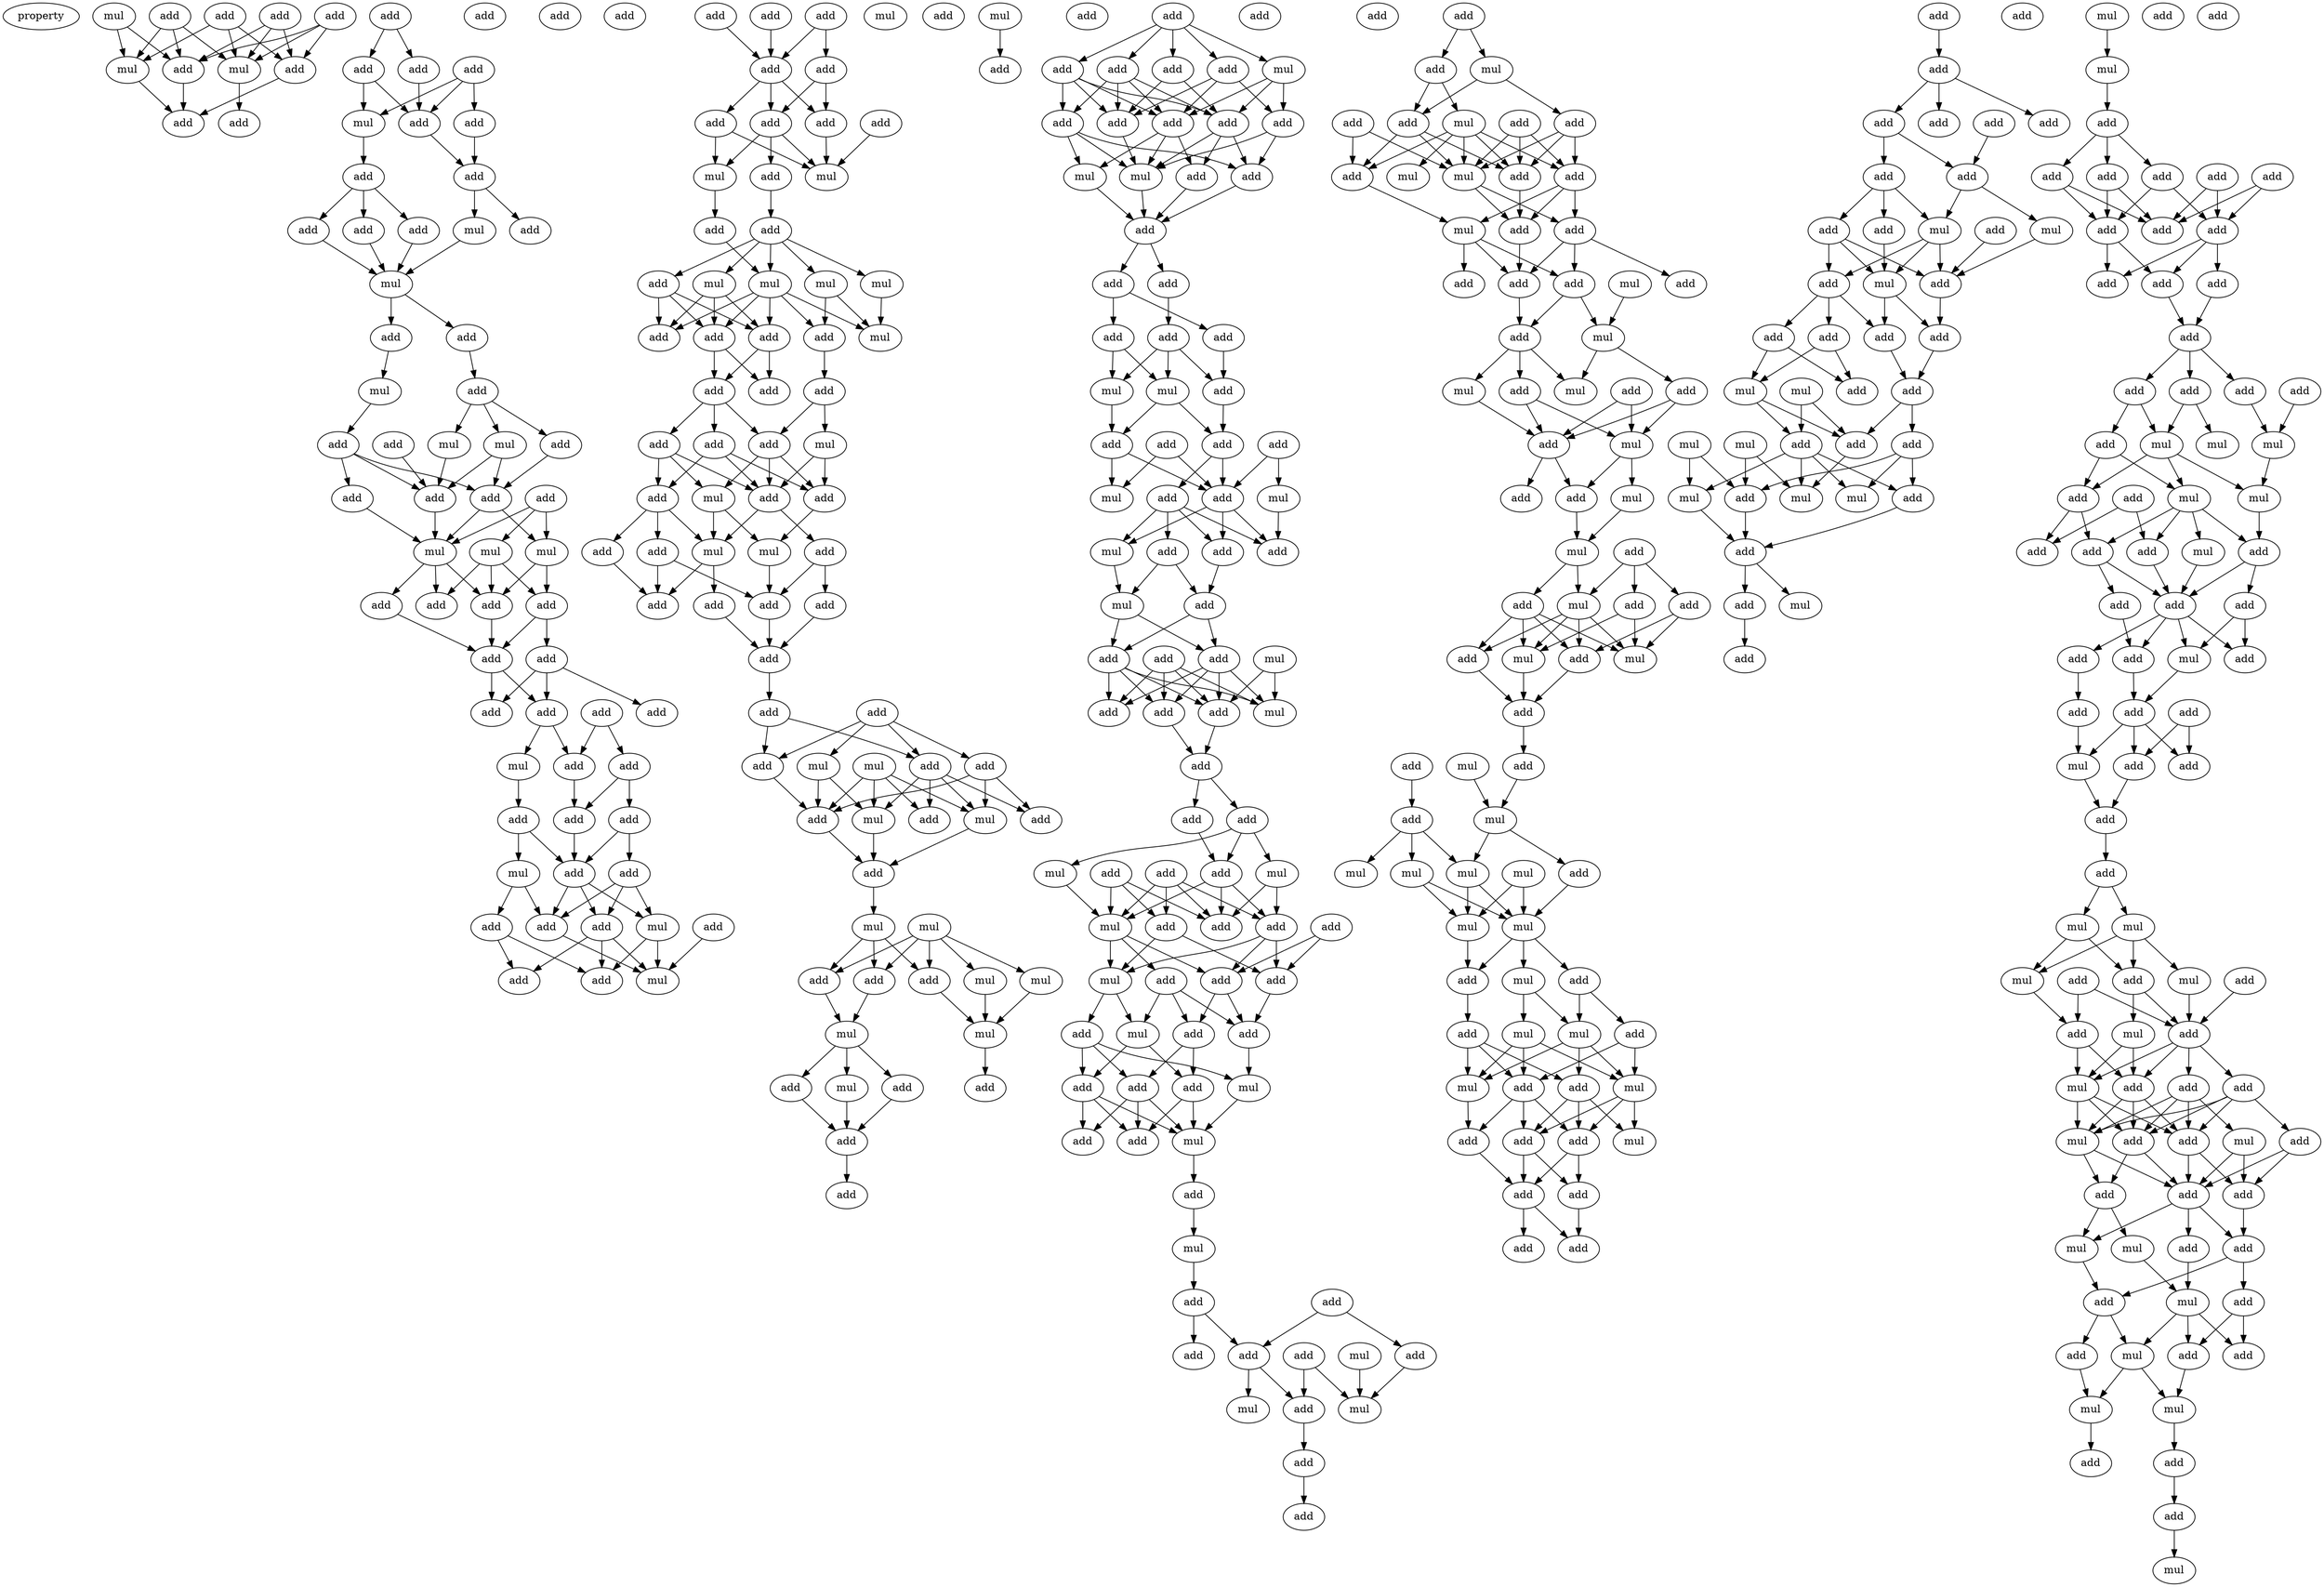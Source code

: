digraph {
    node [fontcolor=black]
    property [mul=2,lf=1.5]
    0 [ label = add ];
    1 [ label = mul ];
    2 [ label = add ];
    3 [ label = add ];
    4 [ label = add ];
    5 [ label = add ];
    6 [ label = mul ];
    7 [ label = add ];
    8 [ label = mul ];
    9 [ label = add ];
    10 [ label = add ];
    11 [ label = add ];
    12 [ label = add ];
    13 [ label = add ];
    14 [ label = add ];
    15 [ label = mul ];
    16 [ label = add ];
    17 [ label = add ];
    18 [ label = add ];
    19 [ label = add ];
    20 [ label = mul ];
    21 [ label = add ];
    22 [ label = add ];
    23 [ label = add ];
    24 [ label = add ];
    25 [ label = mul ];
    26 [ label = add ];
    27 [ label = add ];
    28 [ label = add ];
    29 [ label = mul ];
    30 [ label = add ];
    31 [ label = add ];
    32 [ label = add ];
    33 [ label = mul ];
    34 [ label = mul ];
    35 [ label = add ];
    36 [ label = add ];
    37 [ label = add ];
    38 [ label = add ];
    39 [ label = mul ];
    40 [ label = mul ];
    41 [ label = mul ];
    42 [ label = add ];
    43 [ label = add ];
    44 [ label = add ];
    45 [ label = add ];
    46 [ label = add ];
    47 [ label = add ];
    48 [ label = add ];
    49 [ label = add ];
    50 [ label = add ];
    51 [ label = add ];
    52 [ label = add ];
    53 [ label = add ];
    54 [ label = add ];
    55 [ label = mul ];
    56 [ label = add ];
    57 [ label = add ];
    58 [ label = add ];
    59 [ label = mul ];
    60 [ label = add ];
    61 [ label = add ];
    62 [ label = add ];
    63 [ label = add ];
    64 [ label = mul ];
    65 [ label = add ];
    66 [ label = add ];
    67 [ label = add ];
    68 [ label = mul ];
    69 [ label = add ];
    70 [ label = add ];
    71 [ label = add ];
    72 [ label = add ];
    73 [ label = add ];
    74 [ label = mul ];
    75 [ label = add ];
    76 [ label = add ];
    77 [ label = add ];
    78 [ label = add ];
    79 [ label = add ];
    80 [ label = add ];
    81 [ label = add ];
    82 [ label = mul ];
    83 [ label = mul ];
    84 [ label = add ];
    85 [ label = add ];
    86 [ label = add ];
    87 [ label = mul ];
    88 [ label = mul ];
    89 [ label = mul ];
    90 [ label = mul ];
    91 [ label = add ];
    92 [ label = add ];
    93 [ label = add ];
    94 [ label = add ];
    95 [ label = mul ];
    96 [ label = add ];
    97 [ label = add ];
    98 [ label = add ];
    99 [ label = add ];
    100 [ label = add ];
    101 [ label = add ];
    102 [ label = add ];
    103 [ label = mul ];
    104 [ label = add ];
    105 [ label = add ];
    106 [ label = mul ];
    107 [ label = add ];
    108 [ label = mul ];
    109 [ label = add ];
    110 [ label = add ];
    111 [ label = add ];
    112 [ label = mul ];
    113 [ label = add ];
    114 [ label = add ];
    115 [ label = add ];
    116 [ label = add ];
    117 [ label = add ];
    118 [ label = add ];
    119 [ label = add ];
    120 [ label = add ];
    121 [ label = add ];
    122 [ label = add ];
    123 [ label = mul ];
    124 [ label = mul ];
    125 [ label = add ];
    126 [ label = mul ];
    127 [ label = mul ];
    128 [ label = add ];
    129 [ label = add ];
    130 [ label = add ];
    131 [ label = mul ];
    132 [ label = mul ];
    133 [ label = add ];
    134 [ label = mul ];
    135 [ label = add ];
    136 [ label = add ];
    137 [ label = mul ];
    138 [ label = mul ];
    139 [ label = mul ];
    140 [ label = add ];
    141 [ label = add ];
    142 [ label = mul ];
    143 [ label = add ];
    144 [ label = add ];
    145 [ label = add ];
    146 [ label = add ];
    147 [ label = mul ];
    148 [ label = add ];
    149 [ label = add ];
    150 [ label = add ];
    151 [ label = add ];
    152 [ label = add ];
    153 [ label = add ];
    154 [ label = add ];
    155 [ label = mul ];
    156 [ label = add ];
    157 [ label = add ];
    158 [ label = add ];
    159 [ label = add ];
    160 [ label = add ];
    161 [ label = add ];
    162 [ label = mul ];
    163 [ label = mul ];
    164 [ label = add ];
    165 [ label = add ];
    166 [ label = add ];
    167 [ label = add ];
    168 [ label = add ];
    169 [ label = add ];
    170 [ label = add ];
    171 [ label = add ];
    172 [ label = add ];
    173 [ label = mul ];
    174 [ label = mul ];
    175 [ label = add ];
    176 [ label = add ];
    177 [ label = add ];
    178 [ label = add ];
    179 [ label = add ];
    180 [ label = mul ];
    181 [ label = add ];
    182 [ label = mul ];
    183 [ label = add ];
    184 [ label = add ];
    185 [ label = mul ];
    186 [ label = add ];
    187 [ label = mul ];
    188 [ label = add ];
    189 [ label = add ];
    190 [ label = mul ];
    191 [ label = add ];
    192 [ label = add ];
    193 [ label = add ];
    194 [ label = add ];
    195 [ label = add ];
    196 [ label = mul ];
    197 [ label = add ];
    198 [ label = add ];
    199 [ label = add ];
    200 [ label = mul ];
    201 [ label = add ];
    202 [ label = add ];
    203 [ label = add ];
    204 [ label = mul ];
    205 [ label = mul ];
    206 [ label = add ];
    207 [ label = add ];
    208 [ label = add ];
    209 [ label = add ];
    210 [ label = mul ];
    211 [ label = add ];
    212 [ label = add ];
    213 [ label = add ];
    214 [ label = mul ];
    215 [ label = add ];
    216 [ label = add ];
    217 [ label = add ];
    218 [ label = add ];
    219 [ label = add ];
    220 [ label = mul ];
    221 [ label = add ];
    222 [ label = add ];
    223 [ label = mul ];
    224 [ label = add ];
    225 [ label = add ];
    226 [ label = mul ];
    227 [ label = add ];
    228 [ label = add ];
    229 [ label = add ];
    230 [ label = add ];
    231 [ label = mul ];
    232 [ label = add ];
    233 [ label = add ];
    234 [ label = mul ];
    235 [ label = add ];
    236 [ label = mul ];
    237 [ label = add ];
    238 [ label = add ];
    239 [ label = add ];
    240 [ label = add ];
    241 [ label = add ];
    242 [ label = mul ];
    243 [ label = mul ];
    244 [ label = add ];
    245 [ label = add ];
    246 [ label = add ];
    247 [ label = add ];
    248 [ label = mul ];
    249 [ label = add ];
    250 [ label = add ];
    251 [ label = mul ];
    252 [ label = add ];
    253 [ label = mul ];
    254 [ label = add ];
    255 [ label = add ];
    256 [ label = add ];
    257 [ label = mul ];
    258 [ label = add ];
    259 [ label = add ];
    260 [ label = add ];
    261 [ label = mul ];
    262 [ label = add ];
    263 [ label = add ];
    264 [ label = mul ];
    265 [ label = add ];
    266 [ label = mul ];
    267 [ label = add ];
    268 [ label = add ];
    269 [ label = mul ];
    270 [ label = add ];
    271 [ label = mul ];
    272 [ label = add ];
    273 [ label = mul ];
    274 [ label = add ];
    275 [ label = add ];
    276 [ label = add ];
    277 [ label = mul ];
    278 [ label = add ];
    279 [ label = add ];
    280 [ label = mul ];
    281 [ label = add ];
    282 [ label = mul ];
    283 [ label = add ];
    284 [ label = add ];
    285 [ label = mul ];
    286 [ label = add ];
    287 [ label = add ];
    288 [ label = mul ];
    289 [ label = mul ];
    290 [ label = mul ];
    291 [ label = mul ];
    292 [ label = mul ];
    293 [ label = add ];
    294 [ label = mul ];
    295 [ label = mul ];
    296 [ label = add ];
    297 [ label = mul ];
    298 [ label = add ];
    299 [ label = mul ];
    300 [ label = add ];
    301 [ label = mul ];
    302 [ label = add ];
    303 [ label = mul ];
    304 [ label = mul ];
    305 [ label = add ];
    306 [ label = add ];
    307 [ label = add ];
    308 [ label = mul ];
    309 [ label = add ];
    310 [ label = add ];
    311 [ label = add ];
    312 [ label = add ];
    313 [ label = add ];
    314 [ label = add ];
    315 [ label = add ];
    316 [ label = add ];
    317 [ label = add ];
    318 [ label = add ];
    319 [ label = add ];
    320 [ label = add ];
    321 [ label = add ];
    322 [ label = add ];
    323 [ label = add ];
    324 [ label = add ];
    325 [ label = mul ];
    326 [ label = mul ];
    327 [ label = add ];
    328 [ label = add ];
    329 [ label = mul ];
    330 [ label = add ];
    331 [ label = add ];
    332 [ label = add ];
    333 [ label = add ];
    334 [ label = add ];
    335 [ label = add ];
    336 [ label = add ];
    337 [ label = mul ];
    338 [ label = add ];
    339 [ label = mul ];
    340 [ label = mul ];
    341 [ label = add ];
    342 [ label = add ];
    343 [ label = add ];
    344 [ label = mul ];
    345 [ label = mul ];
    346 [ label = add ];
    347 [ label = add ];
    348 [ label = mul ];
    349 [ label = mul ];
    350 [ label = add ];
    351 [ label = add ];
    352 [ label = mul ];
    353 [ label = mul ];
    354 [ label = add ];
    355 [ label = mul ];
    356 [ label = add ];
    357 [ label = add ];
    358 [ label = add ];
    359 [ label = add ];
    360 [ label = add ];
    361 [ label = add ];
    362 [ label = add ];
    363 [ label = add ];
    364 [ label = add ];
    365 [ label = add ];
    366 [ label = add ];
    367 [ label = add ];
    368 [ label = add ];
    369 [ label = add ];
    370 [ label = add ];
    371 [ label = add ];
    372 [ label = add ];
    373 [ label = add ];
    374 [ label = add ];
    375 [ label = mul ];
    376 [ label = mul ];
    377 [ label = mul ];
    378 [ label = add ];
    379 [ label = add ];
    380 [ label = mul ];
    381 [ label = mul ];
    382 [ label = mul ];
    383 [ label = add ];
    384 [ label = add ];
    385 [ label = add ];
    386 [ label = add ];
    387 [ label = add ];
    388 [ label = add ];
    389 [ label = add ];
    390 [ label = add ];
    391 [ label = mul ];
    392 [ label = add ];
    393 [ label = add ];
    394 [ label = add ];
    395 [ label = add ];
    396 [ label = add ];
    397 [ label = mul ];
    398 [ label = add ];
    399 [ label = add ];
    400 [ label = add ];
    401 [ label = add ];
    402 [ label = mul ];
    403 [ label = mul ];
    404 [ label = mul ];
    405 [ label = add ];
    406 [ label = add ];
    407 [ label = add ];
    408 [ label = mul ];
    409 [ label = add ];
    410 [ label = mul ];
    411 [ label = add ];
    412 [ label = mul ];
    413 [ label = add ];
    414 [ label = add ];
    415 [ label = add ];
    416 [ label = mul ];
    417 [ label = add ];
    418 [ label = add ];
    419 [ label = mul ];
    420 [ label = add ];
    421 [ label = add ];
    422 [ label = add ];
    423 [ label = add ];
    424 [ label = add ];
    425 [ label = mul ];
    426 [ label = add ];
    427 [ label = mul ];
    428 [ label = add ];
    429 [ label = add ];
    430 [ label = mul ];
    431 [ label = mul ];
    432 [ label = add ];
    433 [ label = add ];
    434 [ label = add ];
    435 [ label = mul ];
    436 [ label = mul ];
    437 [ label = add ];
    438 [ label = add ];
    439 [ label = add ];
    440 [ label = mul ];
    441 [ label = add ];
    0 -> 5 [ name = 0 ];
    0 -> 7 [ name = 1 ];
    0 -> 8 [ name = 2 ];
    1 -> 5 [ name = 3 ];
    1 -> 6 [ name = 4 ];
    2 -> 5 [ name = 5 ];
    2 -> 6 [ name = 6 ];
    2 -> 8 [ name = 7 ];
    3 -> 5 [ name = 8 ];
    3 -> 7 [ name = 9 ];
    3 -> 8 [ name = 10 ];
    4 -> 6 [ name = 11 ];
    4 -> 7 [ name = 12 ];
    4 -> 8 [ name = 13 ];
    5 -> 10 [ name = 14 ];
    6 -> 10 [ name = 15 ];
    7 -> 10 [ name = 16 ];
    8 -> 9 [ name = 17 ];
    11 -> 12 [ name = 18 ];
    11 -> 14 [ name = 19 ];
    12 -> 17 [ name = 20 ];
    13 -> 15 [ name = 21 ];
    13 -> 16 [ name = 22 ];
    13 -> 17 [ name = 23 ];
    14 -> 15 [ name = 24 ];
    14 -> 17 [ name = 25 ];
    15 -> 18 [ name = 26 ];
    16 -> 19 [ name = 27 ];
    17 -> 19 [ name = 28 ];
    18 -> 21 [ name = 29 ];
    18 -> 23 [ name = 30 ];
    18 -> 24 [ name = 31 ];
    19 -> 20 [ name = 32 ];
    19 -> 22 [ name = 33 ];
    20 -> 25 [ name = 34 ];
    21 -> 25 [ name = 35 ];
    23 -> 25 [ name = 36 ];
    24 -> 25 [ name = 37 ];
    25 -> 26 [ name = 38 ];
    25 -> 27 [ name = 39 ];
    26 -> 29 [ name = 40 ];
    27 -> 28 [ name = 41 ];
    28 -> 30 [ name = 42 ];
    28 -> 33 [ name = 43 ];
    28 -> 34 [ name = 44 ];
    29 -> 31 [ name = 45 ];
    30 -> 35 [ name = 46 ];
    31 -> 35 [ name = 47 ];
    31 -> 37 [ name = 48 ];
    31 -> 38 [ name = 49 ];
    32 -> 37 [ name = 50 ];
    33 -> 35 [ name = 51 ];
    33 -> 37 [ name = 52 ];
    34 -> 37 [ name = 53 ];
    35 -> 39 [ name = 54 ];
    35 -> 41 [ name = 55 ];
    36 -> 39 [ name = 56 ];
    36 -> 40 [ name = 57 ];
    36 -> 41 [ name = 58 ];
    37 -> 41 [ name = 59 ];
    38 -> 41 [ name = 60 ];
    39 -> 42 [ name = 61 ];
    39 -> 43 [ name = 62 ];
    40 -> 42 [ name = 63 ];
    40 -> 43 [ name = 64 ];
    40 -> 45 [ name = 65 ];
    41 -> 43 [ name = 66 ];
    41 -> 44 [ name = 67 ];
    41 -> 45 [ name = 68 ];
    42 -> 46 [ name = 69 ];
    42 -> 47 [ name = 70 ];
    43 -> 47 [ name = 71 ];
    44 -> 47 [ name = 72 ];
    46 -> 48 [ name = 73 ];
    46 -> 49 [ name = 74 ];
    46 -> 50 [ name = 75 ];
    47 -> 48 [ name = 76 ];
    47 -> 49 [ name = 77 ];
    49 -> 54 [ name = 78 ];
    49 -> 55 [ name = 79 ];
    51 -> 53 [ name = 80 ];
    51 -> 54 [ name = 81 ];
    53 -> 56 [ name = 82 ];
    53 -> 57 [ name = 83 ];
    54 -> 57 [ name = 84 ];
    55 -> 58 [ name = 85 ];
    56 -> 60 [ name = 86 ];
    56 -> 61 [ name = 87 ];
    57 -> 61 [ name = 88 ];
    58 -> 59 [ name = 89 ];
    58 -> 61 [ name = 90 ];
    59 -> 62 [ name = 91 ];
    59 -> 63 [ name = 92 ];
    60 -> 62 [ name = 93 ];
    60 -> 64 [ name = 94 ];
    60 -> 65 [ name = 95 ];
    61 -> 62 [ name = 96 ];
    61 -> 64 [ name = 97 ];
    61 -> 65 [ name = 98 ];
    62 -> 68 [ name = 99 ];
    63 -> 67 [ name = 100 ];
    63 -> 69 [ name = 101 ];
    64 -> 67 [ name = 102 ];
    64 -> 68 [ name = 103 ];
    65 -> 67 [ name = 104 ];
    65 -> 68 [ name = 105 ];
    65 -> 69 [ name = 106 ];
    66 -> 68 [ name = 107 ];
    72 -> 76 [ name = 108 ];
    73 -> 76 [ name = 109 ];
    75 -> 76 [ name = 110 ];
    75 -> 77 [ name = 111 ];
    76 -> 78 [ name = 112 ];
    76 -> 79 [ name = 113 ];
    76 -> 81 [ name = 114 ];
    77 -> 78 [ name = 115 ];
    77 -> 79 [ name = 116 ];
    78 -> 83 [ name = 117 ];
    79 -> 82 [ name = 118 ];
    79 -> 83 [ name = 119 ];
    79 -> 84 [ name = 120 ];
    80 -> 83 [ name = 121 ];
    81 -> 82 [ name = 122 ];
    81 -> 83 [ name = 123 ];
    82 -> 85 [ name = 124 ];
    84 -> 86 [ name = 125 ];
    85 -> 90 [ name = 126 ];
    86 -> 87 [ name = 127 ];
    86 -> 88 [ name = 128 ];
    86 -> 89 [ name = 129 ];
    86 -> 90 [ name = 130 ];
    86 -> 91 [ name = 131 ];
    87 -> 94 [ name = 132 ];
    87 -> 95 [ name = 133 ];
    88 -> 92 [ name = 134 ];
    88 -> 93 [ name = 135 ];
    88 -> 96 [ name = 136 ];
    89 -> 95 [ name = 137 ];
    90 -> 92 [ name = 138 ];
    90 -> 93 [ name = 139 ];
    90 -> 94 [ name = 140 ];
    90 -> 95 [ name = 141 ];
    90 -> 96 [ name = 142 ];
    91 -> 92 [ name = 143 ];
    91 -> 93 [ name = 144 ];
    91 -> 96 [ name = 145 ];
    93 -> 97 [ name = 146 ];
    93 -> 99 [ name = 147 ];
    94 -> 98 [ name = 148 ];
    96 -> 97 [ name = 149 ];
    96 -> 99 [ name = 150 ];
    97 -> 100 [ name = 151 ];
    97 -> 101 [ name = 152 ];
    97 -> 102 [ name = 153 ];
    98 -> 102 [ name = 154 ];
    98 -> 103 [ name = 155 ];
    100 -> 104 [ name = 156 ];
    100 -> 105 [ name = 157 ];
    100 -> 107 [ name = 158 ];
    101 -> 104 [ name = 159 ];
    101 -> 106 [ name = 160 ];
    101 -> 107 [ name = 161 ];
    102 -> 104 [ name = 162 ];
    102 -> 105 [ name = 163 ];
    102 -> 106 [ name = 164 ];
    103 -> 104 [ name = 165 ];
    103 -> 105 [ name = 166 ];
    104 -> 109 [ name = 167 ];
    104 -> 112 [ name = 168 ];
    105 -> 108 [ name = 169 ];
    106 -> 108 [ name = 170 ];
    106 -> 112 [ name = 171 ];
    107 -> 110 [ name = 172 ];
    107 -> 111 [ name = 173 ];
    107 -> 112 [ name = 174 ];
    108 -> 115 [ name = 175 ];
    109 -> 115 [ name = 176 ];
    109 -> 116 [ name = 177 ];
    110 -> 114 [ name = 178 ];
    110 -> 115 [ name = 179 ];
    111 -> 114 [ name = 180 ];
    112 -> 113 [ name = 181 ];
    112 -> 114 [ name = 182 ];
    113 -> 117 [ name = 183 ];
    115 -> 117 [ name = 184 ];
    116 -> 117 [ name = 185 ];
    117 -> 118 [ name = 186 ];
    118 -> 120 [ name = 187 ];
    118 -> 122 [ name = 188 ];
    119 -> 120 [ name = 189 ];
    119 -> 121 [ name = 190 ];
    119 -> 122 [ name = 191 ];
    119 -> 123 [ name = 192 ];
    120 -> 128 [ name = 193 ];
    121 -> 125 [ name = 194 ];
    121 -> 127 [ name = 195 ];
    121 -> 128 [ name = 196 ];
    122 -> 125 [ name = 197 ];
    122 -> 126 [ name = 198 ];
    122 -> 127 [ name = 199 ];
    122 -> 129 [ name = 200 ];
    123 -> 126 [ name = 201 ];
    123 -> 128 [ name = 202 ];
    124 -> 126 [ name = 203 ];
    124 -> 127 [ name = 204 ];
    124 -> 128 [ name = 205 ];
    124 -> 129 [ name = 206 ];
    126 -> 130 [ name = 207 ];
    127 -> 130 [ name = 208 ];
    128 -> 130 [ name = 209 ];
    130 -> 132 [ name = 210 ];
    131 -> 133 [ name = 211 ];
    131 -> 134 [ name = 212 ];
    131 -> 135 [ name = 213 ];
    131 -> 136 [ name = 214 ];
    131 -> 137 [ name = 215 ];
    132 -> 133 [ name = 216 ];
    132 -> 135 [ name = 217 ];
    132 -> 136 [ name = 218 ];
    133 -> 139 [ name = 219 ];
    134 -> 138 [ name = 220 ];
    135 -> 139 [ name = 221 ];
    136 -> 138 [ name = 222 ];
    137 -> 138 [ name = 223 ];
    138 -> 144 [ name = 224 ];
    139 -> 141 [ name = 225 ];
    139 -> 142 [ name = 226 ];
    139 -> 143 [ name = 227 ];
    141 -> 145 [ name = 228 ];
    142 -> 145 [ name = 229 ];
    143 -> 145 [ name = 230 ];
    145 -> 146 [ name = 231 ];
    147 -> 149 [ name = 232 ];
    150 -> 151 [ name = 233 ];
    150 -> 152 [ name = 234 ];
    150 -> 153 [ name = 235 ];
    150 -> 154 [ name = 236 ];
    150 -> 155 [ name = 237 ];
    151 -> 157 [ name = 238 ];
    151 -> 158 [ name = 239 ];
    151 -> 160 [ name = 240 ];
    152 -> 156 [ name = 241 ];
    152 -> 157 [ name = 242 ];
    152 -> 159 [ name = 243 ];
    152 -> 160 [ name = 244 ];
    153 -> 156 [ name = 245 ];
    153 -> 157 [ name = 246 ];
    153 -> 159 [ name = 247 ];
    153 -> 160 [ name = 248 ];
    154 -> 159 [ name = 249 ];
    154 -> 160 [ name = 250 ];
    155 -> 157 [ name = 251 ];
    155 -> 158 [ name = 252 ];
    155 -> 159 [ name = 253 ];
    156 -> 162 [ name = 254 ];
    156 -> 163 [ name = 255 ];
    156 -> 164 [ name = 256 ];
    157 -> 161 [ name = 257 ];
    157 -> 162 [ name = 258 ];
    157 -> 163 [ name = 259 ];
    158 -> 162 [ name = 260 ];
    158 -> 164 [ name = 261 ];
    159 -> 161 [ name = 262 ];
    159 -> 162 [ name = 263 ];
    159 -> 164 [ name = 264 ];
    160 -> 162 [ name = 265 ];
    161 -> 165 [ name = 266 ];
    162 -> 165 [ name = 267 ];
    163 -> 165 [ name = 268 ];
    164 -> 165 [ name = 269 ];
    165 -> 166 [ name = 270 ];
    165 -> 168 [ name = 271 ];
    166 -> 169 [ name = 272 ];
    166 -> 171 [ name = 273 ];
    168 -> 170 [ name = 274 ];
    169 -> 173 [ name = 275 ];
    169 -> 174 [ name = 276 ];
    170 -> 172 [ name = 277 ];
    170 -> 173 [ name = 278 ];
    170 -> 174 [ name = 279 ];
    171 -> 172 [ name = 280 ];
    172 -> 177 [ name = 281 ];
    173 -> 175 [ name = 282 ];
    173 -> 177 [ name = 283 ];
    174 -> 175 [ name = 284 ];
    175 -> 179 [ name = 285 ];
    175 -> 180 [ name = 286 ];
    176 -> 179 [ name = 287 ];
    176 -> 182 [ name = 288 ];
    177 -> 179 [ name = 289 ];
    177 -> 181 [ name = 290 ];
    178 -> 179 [ name = 291 ];
    178 -> 180 [ name = 292 ];
    179 -> 183 [ name = 293 ];
    179 -> 185 [ name = 294 ];
    179 -> 186 [ name = 295 ];
    181 -> 183 [ name = 296 ];
    181 -> 184 [ name = 297 ];
    181 -> 185 [ name = 298 ];
    181 -> 186 [ name = 299 ];
    182 -> 183 [ name = 300 ];
    184 -> 187 [ name = 301 ];
    184 -> 188 [ name = 302 ];
    185 -> 187 [ name = 303 ];
    186 -> 188 [ name = 304 ];
    187 -> 189 [ name = 305 ];
    187 -> 192 [ name = 306 ];
    188 -> 189 [ name = 307 ];
    188 -> 192 [ name = 308 ];
    189 -> 193 [ name = 309 ];
    189 -> 194 [ name = 310 ];
    189 -> 195 [ name = 311 ];
    189 -> 196 [ name = 312 ];
    190 -> 194 [ name = 313 ];
    190 -> 196 [ name = 314 ];
    191 -> 193 [ name = 315 ];
    191 -> 194 [ name = 316 ];
    191 -> 195 [ name = 317 ];
    191 -> 196 [ name = 318 ];
    192 -> 193 [ name = 319 ];
    192 -> 194 [ name = 320 ];
    192 -> 195 [ name = 321 ];
    192 -> 196 [ name = 322 ];
    194 -> 197 [ name = 323 ];
    195 -> 197 [ name = 324 ];
    197 -> 198 [ name = 325 ];
    197 -> 199 [ name = 326 ];
    198 -> 202 [ name = 327 ];
    199 -> 200 [ name = 328 ];
    199 -> 202 [ name = 329 ];
    199 -> 204 [ name = 330 ];
    200 -> 206 [ name = 331 ];
    200 -> 209 [ name = 332 ];
    201 -> 205 [ name = 333 ];
    201 -> 207 [ name = 334 ];
    201 -> 209 [ name = 335 ];
    202 -> 205 [ name = 336 ];
    202 -> 206 [ name = 337 ];
    202 -> 209 [ name = 338 ];
    203 -> 205 [ name = 339 ];
    203 -> 206 [ name = 340 ];
    203 -> 207 [ name = 341 ];
    203 -> 209 [ name = 342 ];
    204 -> 205 [ name = 343 ];
    205 -> 210 [ name = 344 ];
    205 -> 211 [ name = 345 ];
    205 -> 212 [ name = 346 ];
    206 -> 210 [ name = 347 ];
    206 -> 211 [ name = 348 ];
    206 -> 213 [ name = 349 ];
    207 -> 210 [ name = 350 ];
    207 -> 213 [ name = 351 ];
    208 -> 211 [ name = 352 ];
    208 -> 213 [ name = 353 ];
    210 -> 214 [ name = 354 ];
    210 -> 216 [ name = 355 ];
    211 -> 215 [ name = 356 ];
    211 -> 217 [ name = 357 ];
    212 -> 214 [ name = 358 ];
    212 -> 215 [ name = 359 ];
    212 -> 217 [ name = 360 ];
    213 -> 217 [ name = 361 ];
    214 -> 218 [ name = 362 ];
    214 -> 219 [ name = 363 ];
    215 -> 218 [ name = 364 ];
    215 -> 221 [ name = 365 ];
    216 -> 219 [ name = 366 ];
    216 -> 220 [ name = 367 ];
    216 -> 221 [ name = 368 ];
    217 -> 220 [ name = 369 ];
    218 -> 223 [ name = 370 ];
    218 -> 224 [ name = 371 ];
    219 -> 222 [ name = 372 ];
    219 -> 223 [ name = 373 ];
    219 -> 224 [ name = 374 ];
    220 -> 223 [ name = 375 ];
    221 -> 222 [ name = 376 ];
    221 -> 223 [ name = 377 ];
    221 -> 224 [ name = 378 ];
    223 -> 225 [ name = 379 ];
    225 -> 226 [ name = 380 ];
    226 -> 228 [ name = 381 ];
    227 -> 229 [ name = 382 ];
    227 -> 230 [ name = 383 ];
    228 -> 229 [ name = 384 ];
    228 -> 233 [ name = 385 ];
    229 -> 235 [ name = 386 ];
    229 -> 236 [ name = 387 ];
    230 -> 234 [ name = 388 ];
    231 -> 234 [ name = 389 ];
    232 -> 234 [ name = 390 ];
    232 -> 235 [ name = 391 ];
    235 -> 237 [ name = 392 ];
    237 -> 238 [ name = 393 ];
    240 -> 241 [ name = 394 ];
    240 -> 242 [ name = 395 ];
    241 -> 243 [ name = 396 ];
    241 -> 247 [ name = 397 ];
    242 -> 245 [ name = 398 ];
    242 -> 247 [ name = 399 ];
    243 -> 248 [ name = 400 ];
    243 -> 249 [ name = 401 ];
    243 -> 250 [ name = 402 ];
    243 -> 251 [ name = 403 ];
    243 -> 252 [ name = 404 ];
    244 -> 250 [ name = 405 ];
    244 -> 251 [ name = 406 ];
    244 -> 252 [ name = 407 ];
    245 -> 250 [ name = 408 ];
    245 -> 251 [ name = 409 ];
    245 -> 252 [ name = 410 ];
    246 -> 249 [ name = 411 ];
    246 -> 251 [ name = 412 ];
    247 -> 249 [ name = 413 ];
    247 -> 250 [ name = 414 ];
    247 -> 251 [ name = 415 ];
    249 -> 253 [ name = 416 ];
    250 -> 255 [ name = 417 ];
    251 -> 254 [ name = 418 ];
    251 -> 255 [ name = 419 ];
    252 -> 253 [ name = 420 ];
    252 -> 254 [ name = 421 ];
    252 -> 255 [ name = 422 ];
    253 -> 256 [ name = 423 ];
    253 -> 258 [ name = 424 ];
    253 -> 260 [ name = 425 ];
    254 -> 256 [ name = 426 ];
    254 -> 259 [ name = 427 ];
    254 -> 260 [ name = 428 ];
    255 -> 260 [ name = 429 ];
    256 -> 261 [ name = 430 ];
    256 -> 262 [ name = 431 ];
    257 -> 261 [ name = 432 ];
    260 -> 262 [ name = 433 ];
    261 -> 263 [ name = 434 ];
    261 -> 266 [ name = 435 ];
    262 -> 264 [ name = 436 ];
    262 -> 266 [ name = 437 ];
    262 -> 267 [ name = 438 ];
    263 -> 268 [ name = 439 ];
    263 -> 269 [ name = 440 ];
    264 -> 268 [ name = 441 ];
    265 -> 268 [ name = 442 ];
    265 -> 269 [ name = 443 ];
    267 -> 268 [ name = 444 ];
    267 -> 269 [ name = 445 ];
    268 -> 270 [ name = 446 ];
    268 -> 272 [ name = 447 ];
    269 -> 270 [ name = 448 ];
    269 -> 271 [ name = 449 ];
    270 -> 273 [ name = 450 ];
    271 -> 273 [ name = 451 ];
    273 -> 276 [ name = 452 ];
    273 -> 277 [ name = 453 ];
    274 -> 275 [ name = 454 ];
    274 -> 277 [ name = 455 ];
    274 -> 278 [ name = 456 ];
    275 -> 280 [ name = 457 ];
    275 -> 282 [ name = 458 ];
    276 -> 279 [ name = 459 ];
    276 -> 280 [ name = 460 ];
    276 -> 281 [ name = 461 ];
    276 -> 282 [ name = 462 ];
    277 -> 279 [ name = 463 ];
    277 -> 280 [ name = 464 ];
    277 -> 281 [ name = 465 ];
    277 -> 282 [ name = 466 ];
    278 -> 281 [ name = 467 ];
    278 -> 282 [ name = 468 ];
    279 -> 283 [ name = 469 ];
    280 -> 283 [ name = 470 ];
    281 -> 283 [ name = 471 ];
    283 -> 284 [ name = 472 ];
    284 -> 288 [ name = 473 ];
    285 -> 288 [ name = 474 ];
    286 -> 287 [ name = 475 ];
    287 -> 289 [ name = 476 ];
    287 -> 291 [ name = 477 ];
    287 -> 292 [ name = 478 ];
    288 -> 289 [ name = 479 ];
    288 -> 293 [ name = 480 ];
    289 -> 294 [ name = 481 ];
    289 -> 295 [ name = 482 ];
    290 -> 294 [ name = 483 ];
    290 -> 295 [ name = 484 ];
    291 -> 294 [ name = 485 ];
    291 -> 295 [ name = 486 ];
    293 -> 294 [ name = 487 ];
    294 -> 296 [ name = 488 ];
    294 -> 297 [ name = 489 ];
    294 -> 298 [ name = 490 ];
    295 -> 298 [ name = 491 ];
    296 -> 301 [ name = 492 ];
    296 -> 302 [ name = 493 ];
    297 -> 299 [ name = 494 ];
    297 -> 301 [ name = 495 ];
    298 -> 300 [ name = 496 ];
    299 -> 303 [ name = 497 ];
    299 -> 304 [ name = 498 ];
    299 -> 305 [ name = 499 ];
    300 -> 304 [ name = 500 ];
    300 -> 305 [ name = 501 ];
    300 -> 306 [ name = 502 ];
    301 -> 303 [ name = 503 ];
    301 -> 304 [ name = 504 ];
    301 -> 306 [ name = 505 ];
    302 -> 303 [ name = 506 ];
    302 -> 305 [ name = 507 ];
    303 -> 307 [ name = 508 ];
    303 -> 308 [ name = 509 ];
    303 -> 310 [ name = 510 ];
    304 -> 309 [ name = 511 ];
    305 -> 307 [ name = 512 ];
    305 -> 309 [ name = 513 ];
    305 -> 310 [ name = 514 ];
    306 -> 307 [ name = 515 ];
    306 -> 308 [ name = 516 ];
    306 -> 310 [ name = 517 ];
    307 -> 311 [ name = 518 ];
    307 -> 312 [ name = 519 ];
    309 -> 311 [ name = 520 ];
    310 -> 311 [ name = 521 ];
    310 -> 312 [ name = 522 ];
    311 -> 313 [ name = 523 ];
    311 -> 314 [ name = 524 ];
    312 -> 313 [ name = 525 ];
    315 -> 316 [ name = 526 ];
    316 -> 317 [ name = 527 ];
    316 -> 318 [ name = 528 ];
    316 -> 321 [ name = 529 ];
    320 -> 322 [ name = 530 ];
    321 -> 322 [ name = 531 ];
    321 -> 323 [ name = 532 ];
    322 -> 325 [ name = 533 ];
    322 -> 326 [ name = 534 ];
    323 -> 324 [ name = 535 ];
    323 -> 325 [ name = 536 ];
    323 -> 328 [ name = 537 ];
    324 -> 329 [ name = 538 ];
    325 -> 329 [ name = 539 ];
    325 -> 330 [ name = 540 ];
    325 -> 331 [ name = 541 ];
    326 -> 331 [ name = 542 ];
    327 -> 331 [ name = 543 ];
    328 -> 329 [ name = 544 ];
    328 -> 330 [ name = 545 ];
    328 -> 331 [ name = 546 ];
    329 -> 334 [ name = 547 ];
    329 -> 335 [ name = 548 ];
    330 -> 332 [ name = 549 ];
    330 -> 333 [ name = 550 ];
    330 -> 335 [ name = 551 ];
    331 -> 334 [ name = 552 ];
    332 -> 337 [ name = 553 ];
    332 -> 338 [ name = 554 ];
    333 -> 337 [ name = 555 ];
    333 -> 338 [ name = 556 ];
    334 -> 336 [ name = 557 ];
    335 -> 336 [ name = 558 ];
    336 -> 342 [ name = 559 ];
    336 -> 343 [ name = 560 ];
    337 -> 341 [ name = 561 ];
    337 -> 342 [ name = 562 ];
    339 -> 341 [ name = 563 ];
    339 -> 342 [ name = 564 ];
    340 -> 346 [ name = 565 ];
    340 -> 349 [ name = 566 ];
    341 -> 345 [ name = 567 ];
    341 -> 347 [ name = 568 ];
    341 -> 348 [ name = 569 ];
    341 -> 349 [ name = 570 ];
    342 -> 349 [ name = 571 ];
    343 -> 346 [ name = 572 ];
    343 -> 347 [ name = 573 ];
    343 -> 348 [ name = 574 ];
    344 -> 345 [ name = 575 ];
    344 -> 346 [ name = 576 ];
    345 -> 350 [ name = 577 ];
    346 -> 350 [ name = 578 ];
    347 -> 350 [ name = 579 ];
    350 -> 351 [ name = 580 ];
    350 -> 353 [ name = 581 ];
    351 -> 354 [ name = 582 ];
    352 -> 355 [ name = 583 ];
    355 -> 356 [ name = 584 ];
    356 -> 357 [ name = 585 ];
    356 -> 358 [ name = 586 ];
    356 -> 359 [ name = 587 ];
    357 -> 363 [ name = 588 ];
    357 -> 364 [ name = 589 ];
    358 -> 362 [ name = 590 ];
    358 -> 363 [ name = 591 ];
    359 -> 363 [ name = 592 ];
    359 -> 364 [ name = 593 ];
    360 -> 362 [ name = 594 ];
    360 -> 364 [ name = 595 ];
    361 -> 362 [ name = 596 ];
    361 -> 364 [ name = 597 ];
    362 -> 366 [ name = 598 ];
    362 -> 367 [ name = 599 ];
    362 -> 368 [ name = 600 ];
    363 -> 366 [ name = 601 ];
    363 -> 368 [ name = 602 ];
    366 -> 369 [ name = 603 ];
    367 -> 369 [ name = 604 ];
    369 -> 370 [ name = 605 ];
    369 -> 371 [ name = 606 ];
    369 -> 373 [ name = 607 ];
    370 -> 376 [ name = 608 ];
    370 -> 377 [ name = 609 ];
    371 -> 375 [ name = 610 ];
    372 -> 375 [ name = 611 ];
    373 -> 374 [ name = 612 ];
    373 -> 376 [ name = 613 ];
    374 -> 379 [ name = 614 ];
    374 -> 381 [ name = 615 ];
    375 -> 380 [ name = 616 ];
    376 -> 379 [ name = 617 ];
    376 -> 380 [ name = 618 ];
    376 -> 381 [ name = 619 ];
    378 -> 383 [ name = 620 ];
    378 -> 385 [ name = 621 ];
    379 -> 383 [ name = 622 ];
    379 -> 386 [ name = 623 ];
    380 -> 384 [ name = 624 ];
    381 -> 382 [ name = 625 ];
    381 -> 384 [ name = 626 ];
    381 -> 385 [ name = 627 ];
    381 -> 386 [ name = 628 ];
    382 -> 388 [ name = 629 ];
    384 -> 387 [ name = 630 ];
    384 -> 388 [ name = 631 ];
    385 -> 388 [ name = 632 ];
    386 -> 388 [ name = 633 ];
    386 -> 389 [ name = 634 ];
    387 -> 391 [ name = 635 ];
    387 -> 392 [ name = 636 ];
    388 -> 390 [ name = 637 ];
    388 -> 391 [ name = 638 ];
    388 -> 392 [ name = 639 ];
    388 -> 393 [ name = 640 ];
    389 -> 393 [ name = 641 ];
    390 -> 396 [ name = 642 ];
    391 -> 394 [ name = 643 ];
    393 -> 394 [ name = 644 ];
    394 -> 397 [ name = 645 ];
    394 -> 398 [ name = 646 ];
    394 -> 399 [ name = 647 ];
    395 -> 398 [ name = 648 ];
    395 -> 399 [ name = 649 ];
    396 -> 397 [ name = 650 ];
    397 -> 400 [ name = 651 ];
    398 -> 400 [ name = 652 ];
    400 -> 401 [ name = 653 ];
    401 -> 402 [ name = 654 ];
    401 -> 403 [ name = 655 ];
    402 -> 404 [ name = 656 ];
    402 -> 405 [ name = 657 ];
    403 -> 404 [ name = 658 ];
    403 -> 405 [ name = 659 ];
    403 -> 408 [ name = 660 ];
    404 -> 409 [ name = 661 ];
    405 -> 410 [ name = 662 ];
    405 -> 411 [ name = 663 ];
    406 -> 411 [ name = 664 ];
    407 -> 409 [ name = 665 ];
    407 -> 411 [ name = 666 ];
    408 -> 411 [ name = 667 ];
    409 -> 412 [ name = 668 ];
    409 -> 415 [ name = 669 ];
    410 -> 412 [ name = 670 ];
    410 -> 415 [ name = 671 ];
    411 -> 412 [ name = 672 ];
    411 -> 413 [ name = 673 ];
    411 -> 414 [ name = 674 ];
    411 -> 415 [ name = 675 ];
    412 -> 416 [ name = 676 ];
    412 -> 418 [ name = 677 ];
    412 -> 420 [ name = 678 ];
    413 -> 416 [ name = 679 ];
    413 -> 418 [ name = 680 ];
    413 -> 419 [ name = 681 ];
    413 -> 420 [ name = 682 ];
    414 -> 416 [ name = 683 ];
    414 -> 417 [ name = 684 ];
    414 -> 418 [ name = 685 ];
    414 -> 420 [ name = 686 ];
    415 -> 416 [ name = 687 ];
    415 -> 418 [ name = 688 ];
    415 -> 420 [ name = 689 ];
    416 -> 422 [ name = 690 ];
    416 -> 423 [ name = 691 ];
    417 -> 421 [ name = 692 ];
    417 -> 423 [ name = 693 ];
    418 -> 422 [ name = 694 ];
    418 -> 423 [ name = 695 ];
    419 -> 421 [ name = 696 ];
    419 -> 423 [ name = 697 ];
    420 -> 421 [ name = 698 ];
    420 -> 423 [ name = 699 ];
    421 -> 426 [ name = 700 ];
    422 -> 425 [ name = 701 ];
    422 -> 427 [ name = 702 ];
    423 -> 424 [ name = 703 ];
    423 -> 425 [ name = 704 ];
    423 -> 426 [ name = 705 ];
    424 -> 430 [ name = 706 ];
    425 -> 428 [ name = 707 ];
    426 -> 428 [ name = 708 ];
    426 -> 429 [ name = 709 ];
    427 -> 430 [ name = 710 ];
    428 -> 431 [ name = 711 ];
    428 -> 432 [ name = 712 ];
    429 -> 433 [ name = 713 ];
    429 -> 434 [ name = 714 ];
    430 -> 431 [ name = 715 ];
    430 -> 433 [ name = 716 ];
    430 -> 434 [ name = 717 ];
    431 -> 435 [ name = 718 ];
    431 -> 436 [ name = 719 ];
    432 -> 435 [ name = 720 ];
    433 -> 436 [ name = 721 ];
    435 -> 438 [ name = 722 ];
    436 -> 437 [ name = 723 ];
    437 -> 439 [ name = 724 ];
    439 -> 440 [ name = 725 ];
}
